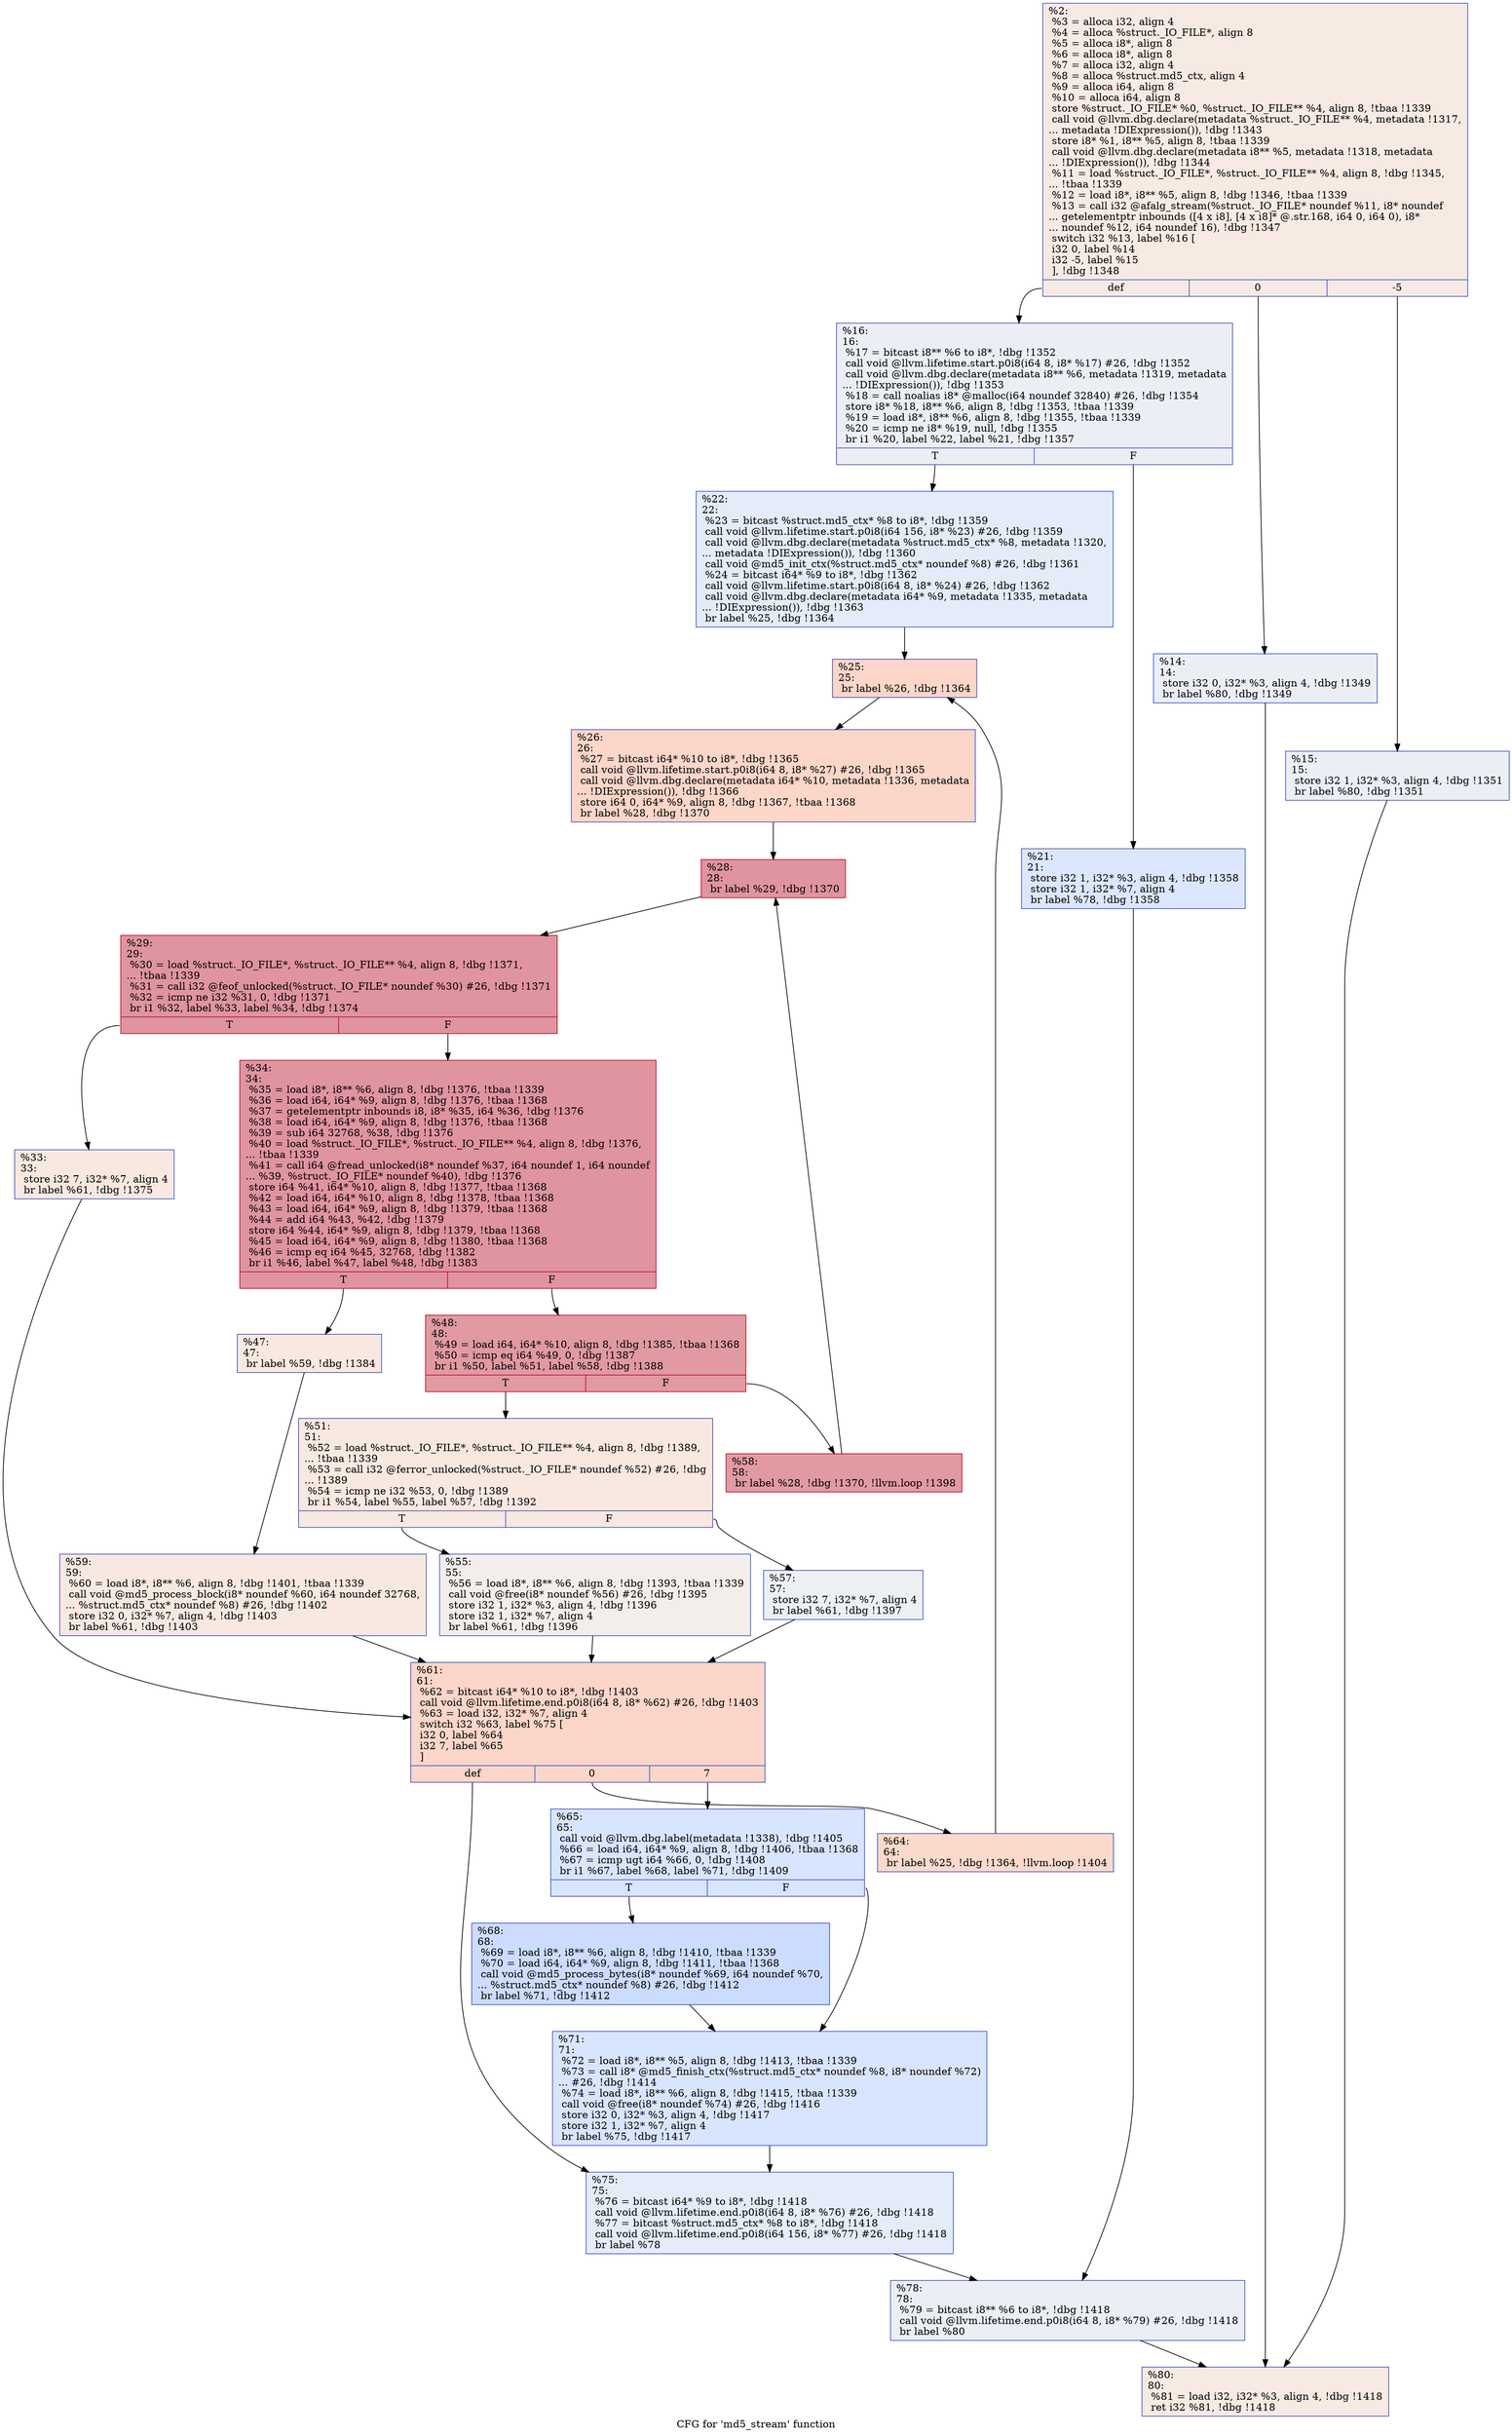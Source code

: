 digraph "CFG for 'md5_stream' function" {
	label="CFG for 'md5_stream' function";

	Node0x203b250 [shape=record,color="#3d50c3ff", style=filled, fillcolor="#eed0c070",label="{%2:\l  %3 = alloca i32, align 4\l  %4 = alloca %struct._IO_FILE*, align 8\l  %5 = alloca i8*, align 8\l  %6 = alloca i8*, align 8\l  %7 = alloca i32, align 4\l  %8 = alloca %struct.md5_ctx, align 4\l  %9 = alloca i64, align 8\l  %10 = alloca i64, align 8\l  store %struct._IO_FILE* %0, %struct._IO_FILE** %4, align 8, !tbaa !1339\l  call void @llvm.dbg.declare(metadata %struct._IO_FILE** %4, metadata !1317,\l... metadata !DIExpression()), !dbg !1343\l  store i8* %1, i8** %5, align 8, !tbaa !1339\l  call void @llvm.dbg.declare(metadata i8** %5, metadata !1318, metadata\l... !DIExpression()), !dbg !1344\l  %11 = load %struct._IO_FILE*, %struct._IO_FILE** %4, align 8, !dbg !1345,\l... !tbaa !1339\l  %12 = load i8*, i8** %5, align 8, !dbg !1346, !tbaa !1339\l  %13 = call i32 @afalg_stream(%struct._IO_FILE* noundef %11, i8* noundef\l... getelementptr inbounds ([4 x i8], [4 x i8]* @.str.168, i64 0, i64 0), i8*\l... noundef %12, i64 noundef 16), !dbg !1347\l  switch i32 %13, label %16 [\l    i32 0, label %14\l    i32 -5, label %15\l  ], !dbg !1348\l|{<s0>def|<s1>0|<s2>-5}}"];
	Node0x203b250:s0 -> Node0x203b460;
	Node0x203b250:s1 -> Node0x203b3c0;
	Node0x203b250:s2 -> Node0x203b410;
	Node0x203b3c0 [shape=record,color="#3d50c3ff", style=filled, fillcolor="#d1dae970",label="{%14:\l14:                                               \l  store i32 0, i32* %3, align 4, !dbg !1349\l  br label %80, !dbg !1349\l}"];
	Node0x203b3c0 -> Node0x203bb90;
	Node0x203b410 [shape=record,color="#3d50c3ff", style=filled, fillcolor="#d1dae970",label="{%15:\l15:                                               \l  store i32 1, i32* %3, align 4, !dbg !1351\l  br label %80, !dbg !1351\l}"];
	Node0x203b410 -> Node0x203bb90;
	Node0x203b460 [shape=record,color="#3d50c3ff", style=filled, fillcolor="#d1dae970",label="{%16:\l16:                                               \l  %17 = bitcast i8** %6 to i8*, !dbg !1352\l  call void @llvm.lifetime.start.p0i8(i64 8, i8* %17) #26, !dbg !1352\l  call void @llvm.dbg.declare(metadata i8** %6, metadata !1319, metadata\l... !DIExpression()), !dbg !1353\l  %18 = call noalias i8* @malloc(i64 noundef 32840) #26, !dbg !1354\l  store i8* %18, i8** %6, align 8, !dbg !1353, !tbaa !1339\l  %19 = load i8*, i8** %6, align 8, !dbg !1355, !tbaa !1339\l  %20 = icmp ne i8* %19, null, !dbg !1355\l  br i1 %20, label %22, label %21, !dbg !1357\l|{<s0>T|<s1>F}}"];
	Node0x203b460:s0 -> Node0x203b500;
	Node0x203b460:s1 -> Node0x203b4b0;
	Node0x203b4b0 [shape=record,color="#3d50c3ff", style=filled, fillcolor="#aec9fc70",label="{%21:\l21:                                               \l  store i32 1, i32* %3, align 4, !dbg !1358\l  store i32 1, i32* %7, align 4\l  br label %78, !dbg !1358\l}"];
	Node0x203b4b0 -> Node0x203bb40;
	Node0x203b500 [shape=record,color="#3d50c3ff", style=filled, fillcolor="#c1d4f470",label="{%22:\l22:                                               \l  %23 = bitcast %struct.md5_ctx* %8 to i8*, !dbg !1359\l  call void @llvm.lifetime.start.p0i8(i64 156, i8* %23) #26, !dbg !1359\l  call void @llvm.dbg.declare(metadata %struct.md5_ctx* %8, metadata !1320,\l... metadata !DIExpression()), !dbg !1360\l  call void @md5_init_ctx(%struct.md5_ctx* noundef %8) #26, !dbg !1361\l  %24 = bitcast i64* %9 to i8*, !dbg !1362\l  call void @llvm.lifetime.start.p0i8(i64 8, i8* %24) #26, !dbg !1362\l  call void @llvm.dbg.declare(metadata i64* %9, metadata !1335, metadata\l... !DIExpression()), !dbg !1363\l  br label %25, !dbg !1364\l}"];
	Node0x203b500 -> Node0x203b550;
	Node0x203b550 [shape=record,color="#3d50c3ff", style=filled, fillcolor="#f6a38570",label="{%25:\l25:                                               \l  br label %26, !dbg !1364\l}"];
	Node0x203b550 -> Node0x203b5a0;
	Node0x203b5a0 [shape=record,color="#3d50c3ff", style=filled, fillcolor="#f6a38570",label="{%26:\l26:                                               \l  %27 = bitcast i64* %10 to i8*, !dbg !1365\l  call void @llvm.lifetime.start.p0i8(i64 8, i8* %27) #26, !dbg !1365\l  call void @llvm.dbg.declare(metadata i64* %10, metadata !1336, metadata\l... !DIExpression()), !dbg !1366\l  store i64 0, i64* %9, align 8, !dbg !1367, !tbaa !1368\l  br label %28, !dbg !1370\l}"];
	Node0x203b5a0 -> Node0x203b5f0;
	Node0x203b5f0 [shape=record,color="#b70d28ff", style=filled, fillcolor="#b70d2870",label="{%28:\l28:                                               \l  br label %29, !dbg !1370\l}"];
	Node0x203b5f0 -> Node0x203b640;
	Node0x203b640 [shape=record,color="#b70d28ff", style=filled, fillcolor="#b70d2870",label="{%29:\l29:                                               \l  %30 = load %struct._IO_FILE*, %struct._IO_FILE** %4, align 8, !dbg !1371,\l... !tbaa !1339\l  %31 = call i32 @feof_unlocked(%struct._IO_FILE* noundef %30) #26, !dbg !1371\l  %32 = icmp ne i32 %31, 0, !dbg !1371\l  br i1 %32, label %33, label %34, !dbg !1374\l|{<s0>T|<s1>F}}"];
	Node0x203b640:s0 -> Node0x203b690;
	Node0x203b640:s1 -> Node0x203b6e0;
	Node0x203b690 [shape=record,color="#3d50c3ff", style=filled, fillcolor="#f1ccb870",label="{%33:\l33:                                               \l  store i32 7, i32* %7, align 4\l  br label %61, !dbg !1375\l}"];
	Node0x203b690 -> Node0x203b960;
	Node0x203b6e0 [shape=record,color="#b70d28ff", style=filled, fillcolor="#b70d2870",label="{%34:\l34:                                               \l  %35 = load i8*, i8** %6, align 8, !dbg !1376, !tbaa !1339\l  %36 = load i64, i64* %9, align 8, !dbg !1376, !tbaa !1368\l  %37 = getelementptr inbounds i8, i8* %35, i64 %36, !dbg !1376\l  %38 = load i64, i64* %9, align 8, !dbg !1376, !tbaa !1368\l  %39 = sub i64 32768, %38, !dbg !1376\l  %40 = load %struct._IO_FILE*, %struct._IO_FILE** %4, align 8, !dbg !1376,\l... !tbaa !1339\l  %41 = call i64 @fread_unlocked(i8* noundef %37, i64 noundef 1, i64 noundef\l... %39, %struct._IO_FILE* noundef %40), !dbg !1376\l  store i64 %41, i64* %10, align 8, !dbg !1377, !tbaa !1368\l  %42 = load i64, i64* %10, align 8, !dbg !1378, !tbaa !1368\l  %43 = load i64, i64* %9, align 8, !dbg !1379, !tbaa !1368\l  %44 = add i64 %43, %42, !dbg !1379\l  store i64 %44, i64* %9, align 8, !dbg !1379, !tbaa !1368\l  %45 = load i64, i64* %9, align 8, !dbg !1380, !tbaa !1368\l  %46 = icmp eq i64 %45, 32768, !dbg !1382\l  br i1 %46, label %47, label %48, !dbg !1383\l|{<s0>T|<s1>F}}"];
	Node0x203b6e0:s0 -> Node0x203b730;
	Node0x203b6e0:s1 -> Node0x203b780;
	Node0x203b730 [shape=record,color="#3d50c3ff", style=filled, fillcolor="#f1ccb870",label="{%47:\l47:                                               \l  br label %59, !dbg !1384\l}"];
	Node0x203b730 -> Node0x203b910;
	Node0x203b780 [shape=record,color="#b70d28ff", style=filled, fillcolor="#bb1b2c70",label="{%48:\l48:                                               \l  %49 = load i64, i64* %10, align 8, !dbg !1385, !tbaa !1368\l  %50 = icmp eq i64 %49, 0, !dbg !1387\l  br i1 %50, label %51, label %58, !dbg !1388\l|{<s0>T|<s1>F}}"];
	Node0x203b780:s0 -> Node0x203b7d0;
	Node0x203b780:s1 -> Node0x203b8c0;
	Node0x203b7d0 [shape=record,color="#3d50c3ff", style=filled, fillcolor="#f1ccb870",label="{%51:\l51:                                               \l  %52 = load %struct._IO_FILE*, %struct._IO_FILE** %4, align 8, !dbg !1389,\l... !tbaa !1339\l  %53 = call i32 @ferror_unlocked(%struct._IO_FILE* noundef %52) #26, !dbg\l... !1389\l  %54 = icmp ne i32 %53, 0, !dbg !1389\l  br i1 %54, label %55, label %57, !dbg !1392\l|{<s0>T|<s1>F}}"];
	Node0x203b7d0:s0 -> Node0x203b820;
	Node0x203b7d0:s1 -> Node0x203b870;
	Node0x203b820 [shape=record,color="#3d50c3ff", style=filled, fillcolor="#e5d8d170",label="{%55:\l55:                                               \l  %56 = load i8*, i8** %6, align 8, !dbg !1393, !tbaa !1339\l  call void @free(i8* noundef %56) #26, !dbg !1395\l  store i32 1, i32* %3, align 4, !dbg !1396\l  store i32 1, i32* %7, align 4\l  br label %61, !dbg !1396\l}"];
	Node0x203b820 -> Node0x203b960;
	Node0x203b870 [shape=record,color="#3d50c3ff", style=filled, fillcolor="#d6dce470",label="{%57:\l57:                                               \l  store i32 7, i32* %7, align 4\l  br label %61, !dbg !1397\l}"];
	Node0x203b870 -> Node0x203b960;
	Node0x203b8c0 [shape=record,color="#b70d28ff", style=filled, fillcolor="#bb1b2c70",label="{%58:\l58:                                               \l  br label %28, !dbg !1370, !llvm.loop !1398\l}"];
	Node0x203b8c0 -> Node0x203b5f0;
	Node0x203b910 [shape=record,color="#3d50c3ff", style=filled, fillcolor="#f1ccb870",label="{%59:\l59:                                               \l  %60 = load i8*, i8** %6, align 8, !dbg !1401, !tbaa !1339\l  call void @md5_process_block(i8* noundef %60, i64 noundef 32768,\l... %struct.md5_ctx* noundef %8) #26, !dbg !1402\l  store i32 0, i32* %7, align 4, !dbg !1403\l  br label %61, !dbg !1403\l}"];
	Node0x203b910 -> Node0x203b960;
	Node0x203b960 [shape=record,color="#3d50c3ff", style=filled, fillcolor="#f6a38570",label="{%61:\l61:                                               \l  %62 = bitcast i64* %10 to i8*, !dbg !1403\l  call void @llvm.lifetime.end.p0i8(i64 8, i8* %62) #26, !dbg !1403\l  %63 = load i32, i32* %7, align 4\l  switch i32 %63, label %75 [\l    i32 0, label %64\l    i32 7, label %65\l  ]\l|{<s0>def|<s1>0|<s2>7}}"];
	Node0x203b960:s0 -> Node0x203baf0;
	Node0x203b960:s1 -> Node0x203b9b0;
	Node0x203b960:s2 -> Node0x203ba00;
	Node0x203b9b0 [shape=record,color="#3d50c3ff", style=filled, fillcolor="#f7a88970",label="{%64:\l64:                                               \l  br label %25, !dbg !1364, !llvm.loop !1404\l}"];
	Node0x203b9b0 -> Node0x203b550;
	Node0x203ba00 [shape=record,color="#3d50c3ff", style=filled, fillcolor="#a7c5fe70",label="{%65:\l65:                                               \l  call void @llvm.dbg.label(metadata !1338), !dbg !1405\l  %66 = load i64, i64* %9, align 8, !dbg !1406, !tbaa !1368\l  %67 = icmp ugt i64 %66, 0, !dbg !1408\l  br i1 %67, label %68, label %71, !dbg !1409\l|{<s0>T|<s1>F}}"];
	Node0x203ba00:s0 -> Node0x203ba50;
	Node0x203ba00:s1 -> Node0x203baa0;
	Node0x203ba50 [shape=record,color="#3d50c3ff", style=filled, fillcolor="#8caffe70",label="{%68:\l68:                                               \l  %69 = load i8*, i8** %6, align 8, !dbg !1410, !tbaa !1339\l  %70 = load i64, i64* %9, align 8, !dbg !1411, !tbaa !1368\l  call void @md5_process_bytes(i8* noundef %69, i64 noundef %70,\l... %struct.md5_ctx* noundef %8) #26, !dbg !1412\l  br label %71, !dbg !1412\l}"];
	Node0x203ba50 -> Node0x203baa0;
	Node0x203baa0 [shape=record,color="#3d50c3ff", style=filled, fillcolor="#a7c5fe70",label="{%71:\l71:                                               \l  %72 = load i8*, i8** %5, align 8, !dbg !1413, !tbaa !1339\l  %73 = call i8* @md5_finish_ctx(%struct.md5_ctx* noundef %8, i8* noundef %72)\l... #26, !dbg !1414\l  %74 = load i8*, i8** %6, align 8, !dbg !1415, !tbaa !1339\l  call void @free(i8* noundef %74) #26, !dbg !1416\l  store i32 0, i32* %3, align 4, !dbg !1417\l  store i32 1, i32* %7, align 4\l  br label %75, !dbg !1417\l}"];
	Node0x203baa0 -> Node0x203baf0;
	Node0x203baf0 [shape=record,color="#3d50c3ff", style=filled, fillcolor="#c1d4f470",label="{%75:\l75:                                               \l  %76 = bitcast i64* %9 to i8*, !dbg !1418\l  call void @llvm.lifetime.end.p0i8(i64 8, i8* %76) #26, !dbg !1418\l  %77 = bitcast %struct.md5_ctx* %8 to i8*, !dbg !1418\l  call void @llvm.lifetime.end.p0i8(i64 156, i8* %77) #26, !dbg !1418\l  br label %78\l}"];
	Node0x203baf0 -> Node0x203bb40;
	Node0x203bb40 [shape=record,color="#3d50c3ff", style=filled, fillcolor="#d1dae970",label="{%78:\l78:                                               \l  %79 = bitcast i8** %6 to i8*, !dbg !1418\l  call void @llvm.lifetime.end.p0i8(i64 8, i8* %79) #26, !dbg !1418\l  br label %80\l}"];
	Node0x203bb40 -> Node0x203bb90;
	Node0x203bb90 [shape=record,color="#3d50c3ff", style=filled, fillcolor="#eed0c070",label="{%80:\l80:                                               \l  %81 = load i32, i32* %3, align 4, !dbg !1418\l  ret i32 %81, !dbg !1418\l}"];
}
